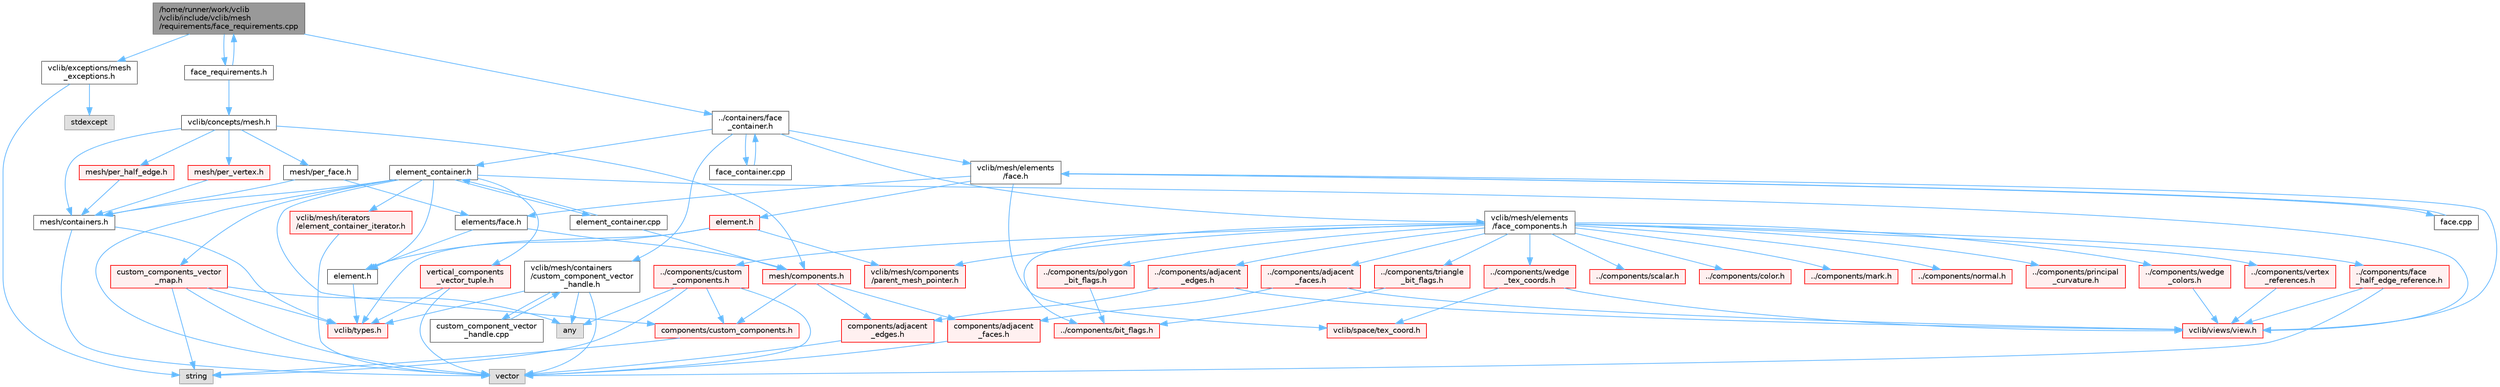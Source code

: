 digraph "/home/runner/work/vclib/vclib/include/vclib/mesh/requirements/face_requirements.cpp"
{
 // LATEX_PDF_SIZE
  bgcolor="transparent";
  edge [fontname=Helvetica,fontsize=10,labelfontname=Helvetica,labelfontsize=10];
  node [fontname=Helvetica,fontsize=10,shape=box,height=0.2,width=0.4];
  Node1 [label="/home/runner/work/vclib\l/vclib/include/vclib/mesh\l/requirements/face_requirements.cpp",height=0.2,width=0.4,color="gray40", fillcolor="grey60", style="filled", fontcolor="black",tooltip=" "];
  Node1 -> Node2 [color="steelblue1",style="solid"];
  Node2 [label="face_requirements.h",height=0.2,width=0.4,color="grey40", fillcolor="white", style="filled",URL="$face__requirements_8h.html",tooltip=" "];
  Node2 -> Node3 [color="steelblue1",style="solid"];
  Node3 [label="vclib/concepts/mesh.h",height=0.2,width=0.4,color="grey40", fillcolor="white", style="filled",URL="$concepts_2mesh_8h.html",tooltip=" "];
  Node3 -> Node4 [color="steelblue1",style="solid"];
  Node4 [label="mesh/components.h",height=0.2,width=0.4,color="red", fillcolor="#FFF0F0", style="filled",URL="$concepts_2mesh_2components_8h.html",tooltip=" "];
  Node4 -> Node5 [color="steelblue1",style="solid"];
  Node5 [label="components/adjacent\l_edges.h",height=0.2,width=0.4,color="red", fillcolor="#FFF0F0", style="filled",URL="$concepts_2mesh_2components_2adjacent__edges_8h.html",tooltip=" "];
  Node5 -> Node6 [color="steelblue1",style="solid"];
  Node6 [label="vector",height=0.2,width=0.4,color="grey60", fillcolor="#E0E0E0", style="filled",tooltip=" "];
  Node4 -> Node19 [color="steelblue1",style="solid"];
  Node19 [label="components/adjacent\l_faces.h",height=0.2,width=0.4,color="red", fillcolor="#FFF0F0", style="filled",URL="$concepts_2mesh_2components_2adjacent__faces_8h.html",tooltip=" "];
  Node19 -> Node6 [color="steelblue1",style="solid"];
  Node4 -> Node40 [color="steelblue1",style="solid"];
  Node40 [label="components/custom_components.h",height=0.2,width=0.4,color="red", fillcolor="#FFF0F0", style="filled",URL="$concepts_2mesh_2components_2custom__components_8h.html",tooltip=" "];
  Node40 -> Node41 [color="steelblue1",style="solid"];
  Node41 [label="string",height=0.2,width=0.4,color="grey60", fillcolor="#E0E0E0", style="filled",tooltip=" "];
  Node3 -> Node56 [color="steelblue1",style="solid"];
  Node56 [label="mesh/containers.h",height=0.2,width=0.4,color="grey40", fillcolor="white", style="filled",URL="$concepts_2mesh_2containers_8h.html",tooltip=" "];
  Node56 -> Node6 [color="steelblue1",style="solid"];
  Node56 -> Node8 [color="steelblue1",style="solid"];
  Node8 [label="vclib/types.h",height=0.2,width=0.4,color="red", fillcolor="#FFF0F0", style="filled",URL="$types_8h.html",tooltip=" "];
  Node3 -> Node57 [color="steelblue1",style="solid"];
  Node57 [label="mesh/per_face.h",height=0.2,width=0.4,color="grey40", fillcolor="white", style="filled",URL="$per__face_8h.html",tooltip=" "];
  Node57 -> Node56 [color="steelblue1",style="solid"];
  Node57 -> Node58 [color="steelblue1",style="solid"];
  Node58 [label="elements/face.h",height=0.2,width=0.4,color="grey40", fillcolor="white", style="filled",URL="$concepts_2mesh_2elements_2face_8h.html",tooltip=" "];
  Node58 -> Node4 [color="steelblue1",style="solid"];
  Node58 -> Node59 [color="steelblue1",style="solid"];
  Node59 [label="element.h",height=0.2,width=0.4,color="grey40", fillcolor="white", style="filled",URL="$concepts_2mesh_2elements_2element_8h.html",tooltip=" "];
  Node59 -> Node8 [color="steelblue1",style="solid"];
  Node3 -> Node60 [color="steelblue1",style="solid"];
  Node60 [label="mesh/per_half_edge.h",height=0.2,width=0.4,color="red", fillcolor="#FFF0F0", style="filled",URL="$per__half__edge_8h.html",tooltip=" "];
  Node60 -> Node56 [color="steelblue1",style="solid"];
  Node3 -> Node62 [color="steelblue1",style="solid"];
  Node62 [label="mesh/per_vertex.h",height=0.2,width=0.4,color="red", fillcolor="#FFF0F0", style="filled",URL="$per__vertex_8h.html",tooltip=" "];
  Node62 -> Node56 [color="steelblue1",style="solid"];
  Node2 -> Node1 [color="steelblue1",style="solid"];
  Node1 -> Node64 [color="steelblue1",style="solid"];
  Node64 [label="vclib/exceptions/mesh\l_exceptions.h",height=0.2,width=0.4,color="grey40", fillcolor="white", style="filled",URL="$mesh__exceptions_8h.html",tooltip=" "];
  Node64 -> Node65 [color="steelblue1",style="solid"];
  Node65 [label="stdexcept",height=0.2,width=0.4,color="grey60", fillcolor="#E0E0E0", style="filled",tooltip=" "];
  Node64 -> Node41 [color="steelblue1",style="solid"];
  Node1 -> Node66 [color="steelblue1",style="solid"];
  Node66 [label="../containers/face\l_container.h",height=0.2,width=0.4,color="grey40", fillcolor="white", style="filled",URL="$face__container_8h.html",tooltip=" "];
  Node66 -> Node67 [color="steelblue1",style="solid"];
  Node67 [label="vclib/mesh/containers\l/custom_component_vector\l_handle.h",height=0.2,width=0.4,color="grey40", fillcolor="white", style="filled",URL="$custom__component__vector__handle_8h.html",tooltip=" "];
  Node67 -> Node68 [color="steelblue1",style="solid"];
  Node68 [label="any",height=0.2,width=0.4,color="grey60", fillcolor="#E0E0E0", style="filled",tooltip=" "];
  Node67 -> Node6 [color="steelblue1",style="solid"];
  Node67 -> Node8 [color="steelblue1",style="solid"];
  Node67 -> Node69 [color="steelblue1",style="solid"];
  Node69 [label="custom_component_vector\l_handle.cpp",height=0.2,width=0.4,color="grey40", fillcolor="white", style="filled",URL="$custom__component__vector__handle_8cpp.html",tooltip=" "];
  Node69 -> Node67 [color="steelblue1",style="solid"];
  Node66 -> Node70 [color="steelblue1",style="solid"];
  Node70 [label="vclib/mesh/elements\l/face.h",height=0.2,width=0.4,color="grey40", fillcolor="white", style="filled",URL="$mesh_2elements_2face_8h.html",tooltip=" "];
  Node70 -> Node58 [color="steelblue1",style="solid"];
  Node70 -> Node71 [color="steelblue1",style="solid"];
  Node71 [label="vclib/views/view.h",height=0.2,width=0.4,color="red", fillcolor="#FFF0F0", style="filled",URL="$view_8h.html",tooltip=" "];
  Node70 -> Node73 [color="steelblue1",style="solid"];
  Node73 [label="vclib/space/tex_coord.h",height=0.2,width=0.4,color="red", fillcolor="#FFF0F0", style="filled",URL="$space_2tex__coord_8h.html",tooltip=" "];
  Node70 -> Node75 [color="steelblue1",style="solid"];
  Node75 [label="element.h",height=0.2,width=0.4,color="red", fillcolor="#FFF0F0", style="filled",URL="$mesh_2elements_2element_8h.html",tooltip=" "];
  Node75 -> Node59 [color="steelblue1",style="solid"];
  Node75 -> Node76 [color="steelblue1",style="solid"];
  Node76 [label="vclib/mesh/components\l/parent_mesh_pointer.h",height=0.2,width=0.4,color="red", fillcolor="#FFF0F0", style="filled",URL="$parent__mesh__pointer_8h.html",tooltip=" "];
  Node75 -> Node8 [color="steelblue1",style="solid"];
  Node70 -> Node79 [color="steelblue1",style="solid"];
  Node79 [label="face.cpp",height=0.2,width=0.4,color="grey40", fillcolor="white", style="filled",URL="$face_8cpp.html",tooltip=" "];
  Node79 -> Node70 [color="steelblue1",style="solid"];
  Node66 -> Node80 [color="steelblue1",style="solid"];
  Node80 [label="vclib/mesh/elements\l/face_components.h",height=0.2,width=0.4,color="grey40", fillcolor="white", style="filled",URL="$face__components_8h.html",tooltip=" "];
  Node80 -> Node81 [color="steelblue1",style="solid"];
  Node81 [label="../components/adjacent\l_edges.h",height=0.2,width=0.4,color="red", fillcolor="#FFF0F0", style="filled",URL="$mesh_2components_2adjacent__edges_8h.html",tooltip=" "];
  Node81 -> Node5 [color="steelblue1",style="solid"];
  Node81 -> Node71 [color="steelblue1",style="solid"];
  Node80 -> Node90 [color="steelblue1",style="solid"];
  Node90 [label="../components/adjacent\l_faces.h",height=0.2,width=0.4,color="red", fillcolor="#FFF0F0", style="filled",URL="$mesh_2components_2adjacent__faces_8h.html",tooltip=" "];
  Node90 -> Node19 [color="steelblue1",style="solid"];
  Node90 -> Node71 [color="steelblue1",style="solid"];
  Node80 -> Node92 [color="steelblue1",style="solid"];
  Node92 [label="../components/bit_flags.h",height=0.2,width=0.4,color="red", fillcolor="#FFF0F0", style="filled",URL="$mesh_2components_2bit__flags_8h.html",tooltip=" "];
  Node80 -> Node95 [color="steelblue1",style="solid"];
  Node95 [label="../components/color.h",height=0.2,width=0.4,color="red", fillcolor="#FFF0F0", style="filled",URL="$mesh_2components_2color_8h.html",tooltip=" "];
  Node80 -> Node97 [color="steelblue1",style="solid"];
  Node97 [label="../components/custom\l_components.h",height=0.2,width=0.4,color="red", fillcolor="#FFF0F0", style="filled",URL="$mesh_2components_2custom__components_8h.html",tooltip=" "];
  Node97 -> Node68 [color="steelblue1",style="solid"];
  Node97 -> Node41 [color="steelblue1",style="solid"];
  Node97 -> Node6 [color="steelblue1",style="solid"];
  Node97 -> Node40 [color="steelblue1",style="solid"];
  Node80 -> Node102 [color="steelblue1",style="solid"];
  Node102 [label="../components/face\l_half_edge_reference.h",height=0.2,width=0.4,color="red", fillcolor="#FFF0F0", style="filled",URL="$mesh_2components_2face__half__edge__reference_8h.html",tooltip=" "];
  Node102 -> Node6 [color="steelblue1",style="solid"];
  Node102 -> Node71 [color="steelblue1",style="solid"];
  Node80 -> Node110 [color="steelblue1",style="solid"];
  Node110 [label="../components/mark.h",height=0.2,width=0.4,color="red", fillcolor="#FFF0F0", style="filled",URL="$mesh_2components_2mark_8h.html",tooltip=" "];
  Node80 -> Node112 [color="steelblue1",style="solid"];
  Node112 [label="../components/normal.h",height=0.2,width=0.4,color="red", fillcolor="#FFF0F0", style="filled",URL="$mesh_2components_2normal_8h.html",tooltip=" "];
  Node80 -> Node76 [color="steelblue1",style="solid"];
  Node80 -> Node114 [color="steelblue1",style="solid"];
  Node114 [label="../components/polygon\l_bit_flags.h",height=0.2,width=0.4,color="red", fillcolor="#FFF0F0", style="filled",URL="$polygon__bit__flags_8h.html",tooltip=" "];
  Node114 -> Node92 [color="steelblue1",style="solid"];
  Node80 -> Node116 [color="steelblue1",style="solid"];
  Node116 [label="../components/principal\l_curvature.h",height=0.2,width=0.4,color="red", fillcolor="#FFF0F0", style="filled",URL="$mesh_2components_2principal__curvature_8h.html",tooltip=" "];
  Node80 -> Node120 [color="steelblue1",style="solid"];
  Node120 [label="../components/scalar.h",height=0.2,width=0.4,color="red", fillcolor="#FFF0F0", style="filled",URL="$mesh_2components_2scalar_8h.html",tooltip=" "];
  Node80 -> Node122 [color="steelblue1",style="solid"];
  Node122 [label="../components/triangle\l_bit_flags.h",height=0.2,width=0.4,color="red", fillcolor="#FFF0F0", style="filled",URL="$triangle__bit__flags_8h.html",tooltip=" "];
  Node122 -> Node92 [color="steelblue1",style="solid"];
  Node80 -> Node124 [color="steelblue1",style="solid"];
  Node124 [label="../components/vertex\l_references.h",height=0.2,width=0.4,color="red", fillcolor="#FFF0F0", style="filled",URL="$mesh_2components_2vertex__references_8h.html",tooltip=" "];
  Node124 -> Node71 [color="steelblue1",style="solid"];
  Node80 -> Node126 [color="steelblue1",style="solid"];
  Node126 [label="../components/wedge\l_colors.h",height=0.2,width=0.4,color="red", fillcolor="#FFF0F0", style="filled",URL="$mesh_2components_2wedge__colors_8h.html",tooltip=" "];
  Node126 -> Node71 [color="steelblue1",style="solid"];
  Node80 -> Node128 [color="steelblue1",style="solid"];
  Node128 [label="../components/wedge\l_tex_coords.h",height=0.2,width=0.4,color="red", fillcolor="#FFF0F0", style="filled",URL="$mesh_2components_2wedge__tex__coords_8h.html",tooltip=" "];
  Node128 -> Node71 [color="steelblue1",style="solid"];
  Node128 -> Node73 [color="steelblue1",style="solid"];
  Node66 -> Node130 [color="steelblue1",style="solid"];
  Node130 [label="element_container.h",height=0.2,width=0.4,color="grey40", fillcolor="white", style="filled",URL="$element__container_8h.html",tooltip=" "];
  Node130 -> Node6 [color="steelblue1",style="solid"];
  Node130 -> Node40 [color="steelblue1",style="solid"];
  Node130 -> Node56 [color="steelblue1",style="solid"];
  Node130 -> Node59 [color="steelblue1",style="solid"];
  Node130 -> Node71 [color="steelblue1",style="solid"];
  Node130 -> Node131 [color="steelblue1",style="solid"];
  Node131 [label="vclib/mesh/iterators\l/element_container_iterator.h",height=0.2,width=0.4,color="red", fillcolor="#FFF0F0", style="filled",URL="$element__container__iterator_8h.html",tooltip=" "];
  Node131 -> Node6 [color="steelblue1",style="solid"];
  Node130 -> Node134 [color="steelblue1",style="solid"];
  Node134 [label="custom_components_vector\l_map.h",height=0.2,width=0.4,color="red", fillcolor="#FFF0F0", style="filled",URL="$custom__components__vector__map_8h.html",tooltip=" "];
  Node134 -> Node68 [color="steelblue1",style="solid"];
  Node134 -> Node41 [color="steelblue1",style="solid"];
  Node134 -> Node6 [color="steelblue1",style="solid"];
  Node134 -> Node8 [color="steelblue1",style="solid"];
  Node130 -> Node138 [color="steelblue1",style="solid"];
  Node138 [label="vertical_components\l_vector_tuple.h",height=0.2,width=0.4,color="red", fillcolor="#FFF0F0", style="filled",URL="$vertical__components__vector__tuple_8h.html",tooltip=" "];
  Node138 -> Node6 [color="steelblue1",style="solid"];
  Node138 -> Node8 [color="steelblue1",style="solid"];
  Node130 -> Node141 [color="steelblue1",style="solid"];
  Node141 [label="element_container.cpp",height=0.2,width=0.4,color="grey40", fillcolor="white", style="filled",URL="$element__container_8cpp.html",tooltip=" "];
  Node141 -> Node130 [color="steelblue1",style="solid"];
  Node141 -> Node4 [color="steelblue1",style="solid"];
  Node66 -> Node142 [color="steelblue1",style="solid"];
  Node142 [label="face_container.cpp",height=0.2,width=0.4,color="grey40", fillcolor="white", style="filled",URL="$face__container_8cpp.html",tooltip=" "];
  Node142 -> Node66 [color="steelblue1",style="solid"];
}

